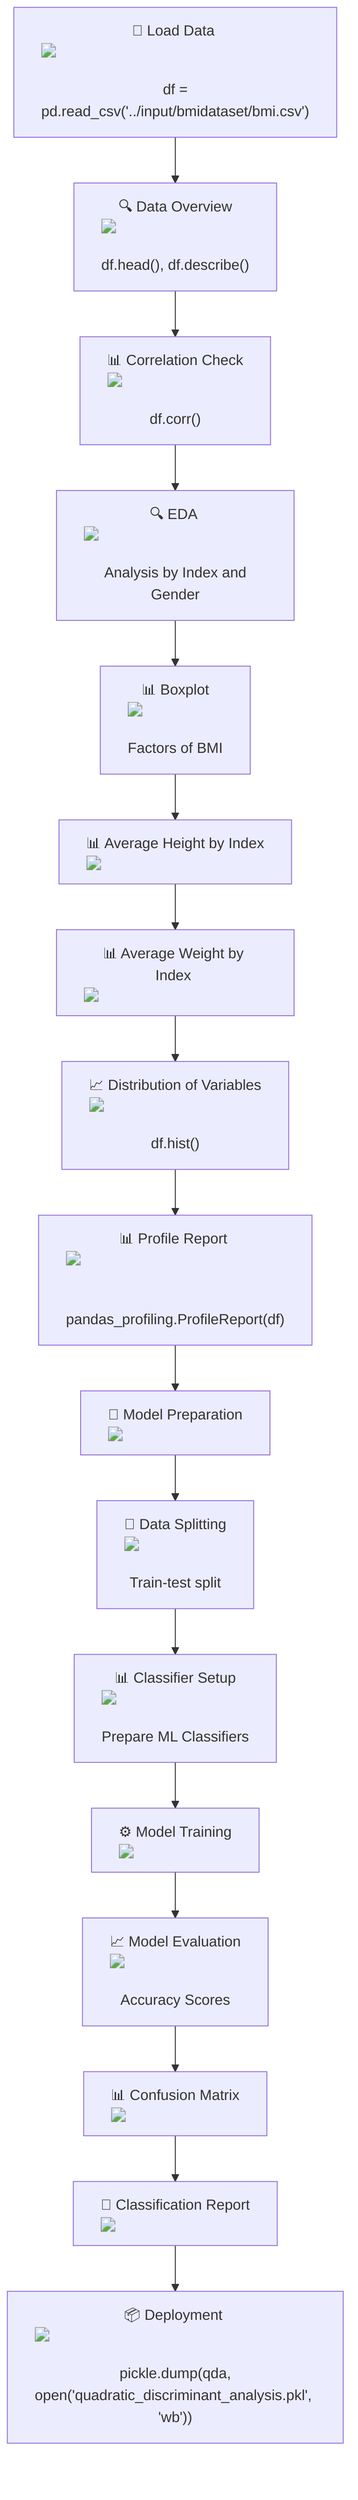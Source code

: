 flowchart TD
    A["📂 Load Data <img src='file.svg'/> <br/> df = pd.read_csv('../input/bmidataset/bmi.csv')"] --> B["🔍 Data Overview <img src='table.svg'/> <br/> df.head(), df.describe()"]
    B --> C["📊 Correlation Check <img src='scatter_plot_template.svg'/> <br/> df.corr()"]
    
    C --> D["🔍 EDA <img src='barplot_template.svg'/> <br/> Analysis by Index and Gender"]
    D --> E["📊 Boxplot <img src='boxplot_template.svg'/> <br/> Factors of BMI"]
    E --> F["📊 Average Height by Index <img src='barplot_template.svg'/>"]
    F --> G["📊 Average Weight by Index <img src='barplot_template.svg'/>"]
    G --> H["📈 Distribution of Variables <img src='hist_template.svg'/> <br/> df.hist()"]
    
    H --> I["📊 Profile Report <img src='table.svg'/> <br/> pandas_profiling.ProfileReport(df)"]

    I --> J["🧠 Model Preparation <img src='brain.svg'/>"]
    J --> K["🔄 Data Splitting <img src='row_split.svg'/> <br/> Train-test split"]
    K --> L["📊 Classifier Setup <img src='brain.svg'/> <br/> Prepare ML Classifiers"]
    L --> M["⚙️ Model Training <img src='brain.svg'/>"]
    M --> N["📈 Model Evaluation <img src='barplot_template.svg'/> <br/> Accuracy Scores"]

    N --> O["📊 Confusion Matrix <img src='table.svg'/>"]
    O --> P["📜 Classification Report <img src='table.svg'/>"]

    P --> Q["📦 Deployment <img src='database.svg'/> <br/> pickle.dump(qda, open('quadratic_discriminant_analysis.pkl', 'wb'))"]